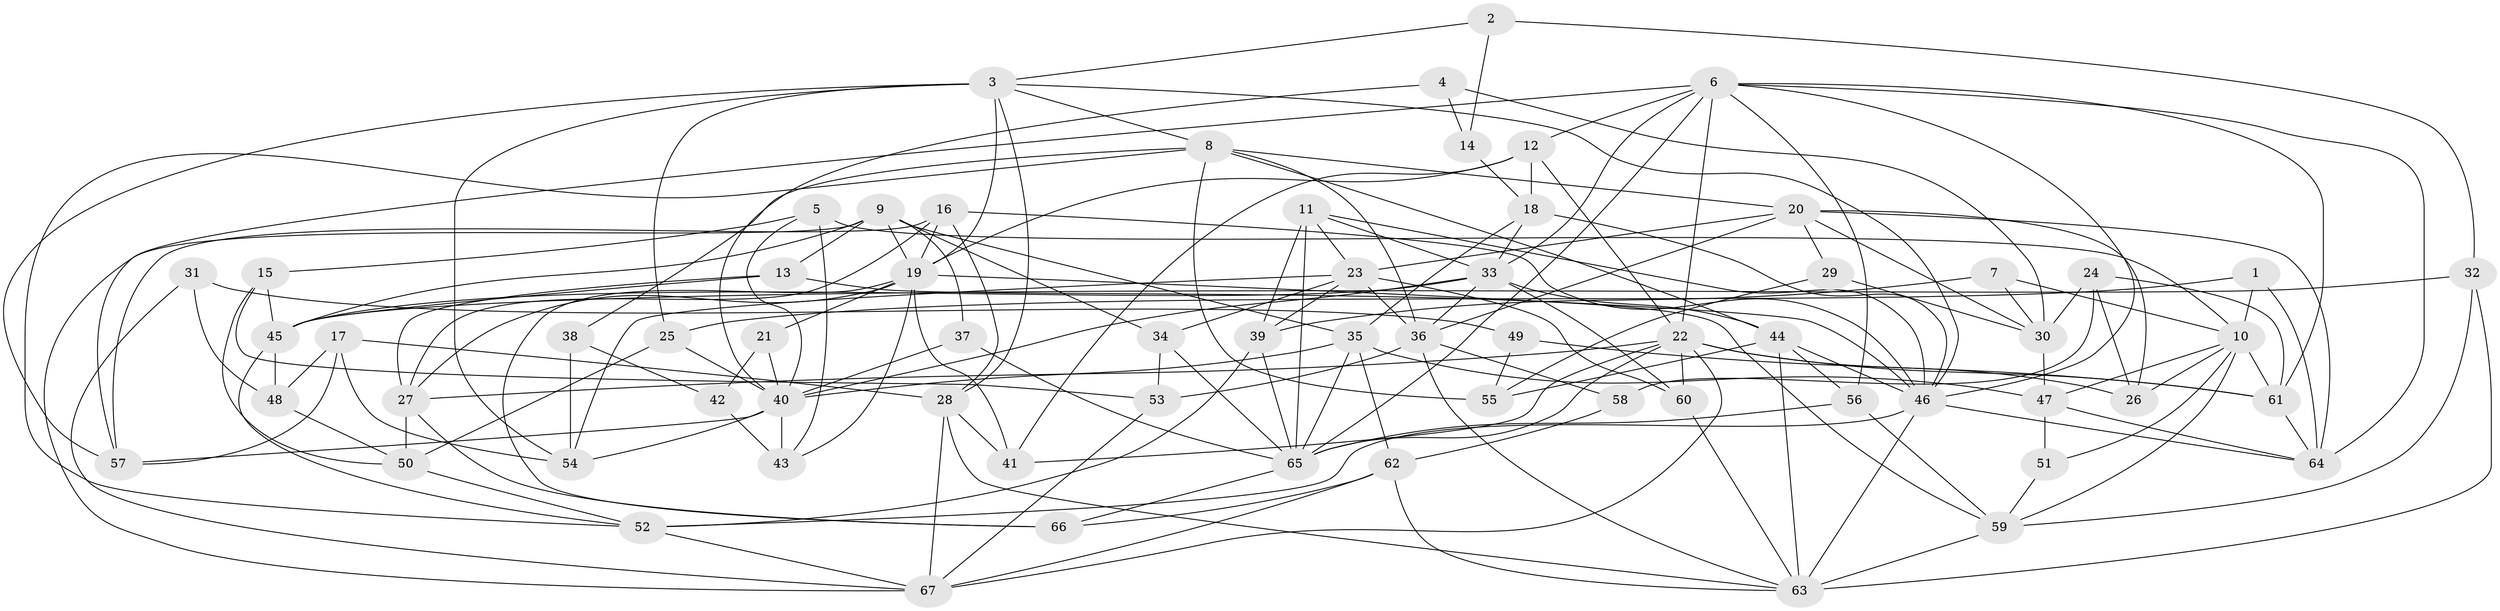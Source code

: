 // original degree distribution, {4: 0.24812030075187969, 2: 0.11278195488721804, 5: 0.20300751879699247, 3: 0.2932330827067669, 6: 0.11278195488721804, 7: 0.03007518796992481}
// Generated by graph-tools (version 1.1) at 2025/02/03/09/25 03:02:01]
// undirected, 67 vertices, 176 edges
graph export_dot {
graph [start="1"]
  node [color=gray90,style=filled];
  1;
  2;
  3;
  4;
  5;
  6;
  7;
  8;
  9;
  10;
  11;
  12;
  13;
  14;
  15;
  16;
  17;
  18;
  19;
  20;
  21;
  22;
  23;
  24;
  25;
  26;
  27;
  28;
  29;
  30;
  31;
  32;
  33;
  34;
  35;
  36;
  37;
  38;
  39;
  40;
  41;
  42;
  43;
  44;
  45;
  46;
  47;
  48;
  49;
  50;
  51;
  52;
  53;
  54;
  55;
  56;
  57;
  58;
  59;
  60;
  61;
  62;
  63;
  64;
  65;
  66;
  67;
  1 -- 10 [weight=2.0];
  1 -- 25 [weight=1.0];
  1 -- 64 [weight=1.0];
  2 -- 3 [weight=1.0];
  2 -- 14 [weight=1.0];
  2 -- 32 [weight=1.0];
  3 -- 8 [weight=1.0];
  3 -- 19 [weight=1.0];
  3 -- 25 [weight=2.0];
  3 -- 28 [weight=1.0];
  3 -- 46 [weight=1.0];
  3 -- 54 [weight=1.0];
  3 -- 57 [weight=1.0];
  4 -- 14 [weight=1.0];
  4 -- 30 [weight=1.0];
  4 -- 40 [weight=1.0];
  5 -- 10 [weight=1.0];
  5 -- 15 [weight=1.0];
  5 -- 40 [weight=1.0];
  5 -- 43 [weight=1.0];
  6 -- 12 [weight=1.0];
  6 -- 22 [weight=1.0];
  6 -- 33 [weight=1.0];
  6 -- 46 [weight=1.0];
  6 -- 56 [weight=1.0];
  6 -- 57 [weight=1.0];
  6 -- 61 [weight=1.0];
  6 -- 64 [weight=1.0];
  6 -- 65 [weight=1.0];
  7 -- 10 [weight=1.0];
  7 -- 30 [weight=1.0];
  7 -- 39 [weight=1.0];
  8 -- 20 [weight=1.0];
  8 -- 36 [weight=1.0];
  8 -- 38 [weight=1.0];
  8 -- 44 [weight=1.0];
  8 -- 52 [weight=1.0];
  8 -- 55 [weight=2.0];
  9 -- 13 [weight=1.0];
  9 -- 19 [weight=1.0];
  9 -- 34 [weight=1.0];
  9 -- 35 [weight=1.0];
  9 -- 37 [weight=1.0];
  9 -- 45 [weight=1.0];
  9 -- 67 [weight=1.0];
  10 -- 26 [weight=1.0];
  10 -- 47 [weight=1.0];
  10 -- 51 [weight=1.0];
  10 -- 59 [weight=1.0];
  10 -- 61 [weight=1.0];
  11 -- 23 [weight=1.0];
  11 -- 33 [weight=1.0];
  11 -- 39 [weight=1.0];
  11 -- 46 [weight=1.0];
  11 -- 65 [weight=3.0];
  12 -- 18 [weight=1.0];
  12 -- 19 [weight=1.0];
  12 -- 22 [weight=1.0];
  12 -- 41 [weight=1.0];
  13 -- 27 [weight=1.0];
  13 -- 45 [weight=1.0];
  13 -- 59 [weight=1.0];
  14 -- 18 [weight=2.0];
  15 -- 45 [weight=2.0];
  15 -- 50 [weight=1.0];
  15 -- 53 [weight=2.0];
  16 -- 19 [weight=1.0];
  16 -- 27 [weight=1.0];
  16 -- 28 [weight=1.0];
  16 -- 46 [weight=1.0];
  16 -- 57 [weight=1.0];
  17 -- 28 [weight=1.0];
  17 -- 48 [weight=2.0];
  17 -- 54 [weight=1.0];
  17 -- 57 [weight=1.0];
  18 -- 33 [weight=1.0];
  18 -- 35 [weight=1.0];
  18 -- 46 [weight=1.0];
  19 -- 21 [weight=1.0];
  19 -- 27 [weight=1.0];
  19 -- 41 [weight=1.0];
  19 -- 43 [weight=1.0];
  19 -- 46 [weight=1.0];
  19 -- 66 [weight=1.0];
  20 -- 23 [weight=1.0];
  20 -- 26 [weight=1.0];
  20 -- 29 [weight=2.0];
  20 -- 30 [weight=1.0];
  20 -- 36 [weight=1.0];
  20 -- 64 [weight=1.0];
  21 -- 40 [weight=1.0];
  21 -- 42 [weight=1.0];
  22 -- 26 [weight=1.0];
  22 -- 27 [weight=1.0];
  22 -- 41 [weight=1.0];
  22 -- 60 [weight=1.0];
  22 -- 61 [weight=1.0];
  22 -- 65 [weight=1.0];
  22 -- 67 [weight=1.0];
  23 -- 34 [weight=1.0];
  23 -- 36 [weight=1.0];
  23 -- 39 [weight=1.0];
  23 -- 54 [weight=1.0];
  23 -- 60 [weight=1.0];
  24 -- 26 [weight=1.0];
  24 -- 30 [weight=1.0];
  24 -- 58 [weight=1.0];
  24 -- 61 [weight=1.0];
  25 -- 40 [weight=1.0];
  25 -- 50 [weight=1.0];
  27 -- 50 [weight=1.0];
  27 -- 66 [weight=1.0];
  28 -- 41 [weight=2.0];
  28 -- 63 [weight=1.0];
  28 -- 67 [weight=1.0];
  29 -- 30 [weight=1.0];
  29 -- 55 [weight=1.0];
  30 -- 47 [weight=1.0];
  31 -- 48 [weight=1.0];
  31 -- 49 [weight=1.0];
  31 -- 67 [weight=1.0];
  32 -- 45 [weight=2.0];
  32 -- 59 [weight=1.0];
  32 -- 63 [weight=1.0];
  33 -- 36 [weight=1.0];
  33 -- 40 [weight=1.0];
  33 -- 44 [weight=1.0];
  33 -- 45 [weight=1.0];
  33 -- 60 [weight=1.0];
  34 -- 53 [weight=1.0];
  34 -- 65 [weight=1.0];
  35 -- 40 [weight=2.0];
  35 -- 47 [weight=1.0];
  35 -- 62 [weight=1.0];
  35 -- 65 [weight=1.0];
  36 -- 53 [weight=1.0];
  36 -- 58 [weight=1.0];
  36 -- 63 [weight=1.0];
  37 -- 40 [weight=1.0];
  37 -- 65 [weight=1.0];
  38 -- 42 [weight=1.0];
  38 -- 54 [weight=1.0];
  39 -- 52 [weight=1.0];
  39 -- 65 [weight=1.0];
  40 -- 43 [weight=1.0];
  40 -- 54 [weight=1.0];
  40 -- 57 [weight=3.0];
  42 -- 43 [weight=2.0];
  44 -- 46 [weight=1.0];
  44 -- 55 [weight=1.0];
  44 -- 56 [weight=1.0];
  44 -- 63 [weight=2.0];
  45 -- 48 [weight=1.0];
  45 -- 52 [weight=1.0];
  46 -- 52 [weight=1.0];
  46 -- 63 [weight=1.0];
  46 -- 64 [weight=1.0];
  47 -- 51 [weight=1.0];
  47 -- 64 [weight=1.0];
  48 -- 50 [weight=1.0];
  49 -- 55 [weight=1.0];
  49 -- 61 [weight=1.0];
  50 -- 52 [weight=1.0];
  51 -- 59 [weight=1.0];
  52 -- 67 [weight=1.0];
  53 -- 67 [weight=1.0];
  56 -- 59 [weight=1.0];
  56 -- 65 [weight=1.0];
  58 -- 62 [weight=1.0];
  59 -- 63 [weight=1.0];
  60 -- 63 [weight=1.0];
  61 -- 64 [weight=1.0];
  62 -- 63 [weight=1.0];
  62 -- 66 [weight=1.0];
  62 -- 67 [weight=1.0];
  65 -- 66 [weight=1.0];
}
